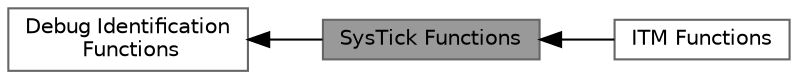 digraph "SysTick Functions"
{
 // LATEX_PDF_SIZE
  bgcolor="transparent";
  edge [fontname=Helvetica,fontsize=10,labelfontname=Helvetica,labelfontsize=10];
  node [fontname=Helvetica,fontsize=10,shape=box,height=0.2,width=0.4];
  rankdir=LR;
  Node2 [id="Node000002",label="Debug Identification\l Functions",height=0.2,width=0.4,color="grey40", fillcolor="white", style="filled",URL="$group__CMSIS__Core__DIBFunctions.html",tooltip="Functions that access the Debug Identification Block."];
  Node1 [id="Node000001",label="SysTick Functions",height=0.2,width=0.4,color="gray40", fillcolor="grey60", style="filled", fontcolor="black",tooltip="Functions that configure the System."];
  Node3 [id="Node000003",label="ITM Functions",height=0.2,width=0.4,color="grey40", fillcolor="white", style="filled",URL="$group__CMSIS__core__DebugFunctions.html",tooltip="Functions that access the ITM debug interface."];
  Node2->Node1 [shape=plaintext, dir="back", style="solid"];
  Node1->Node3 [shape=plaintext, dir="back", style="solid"];
}
